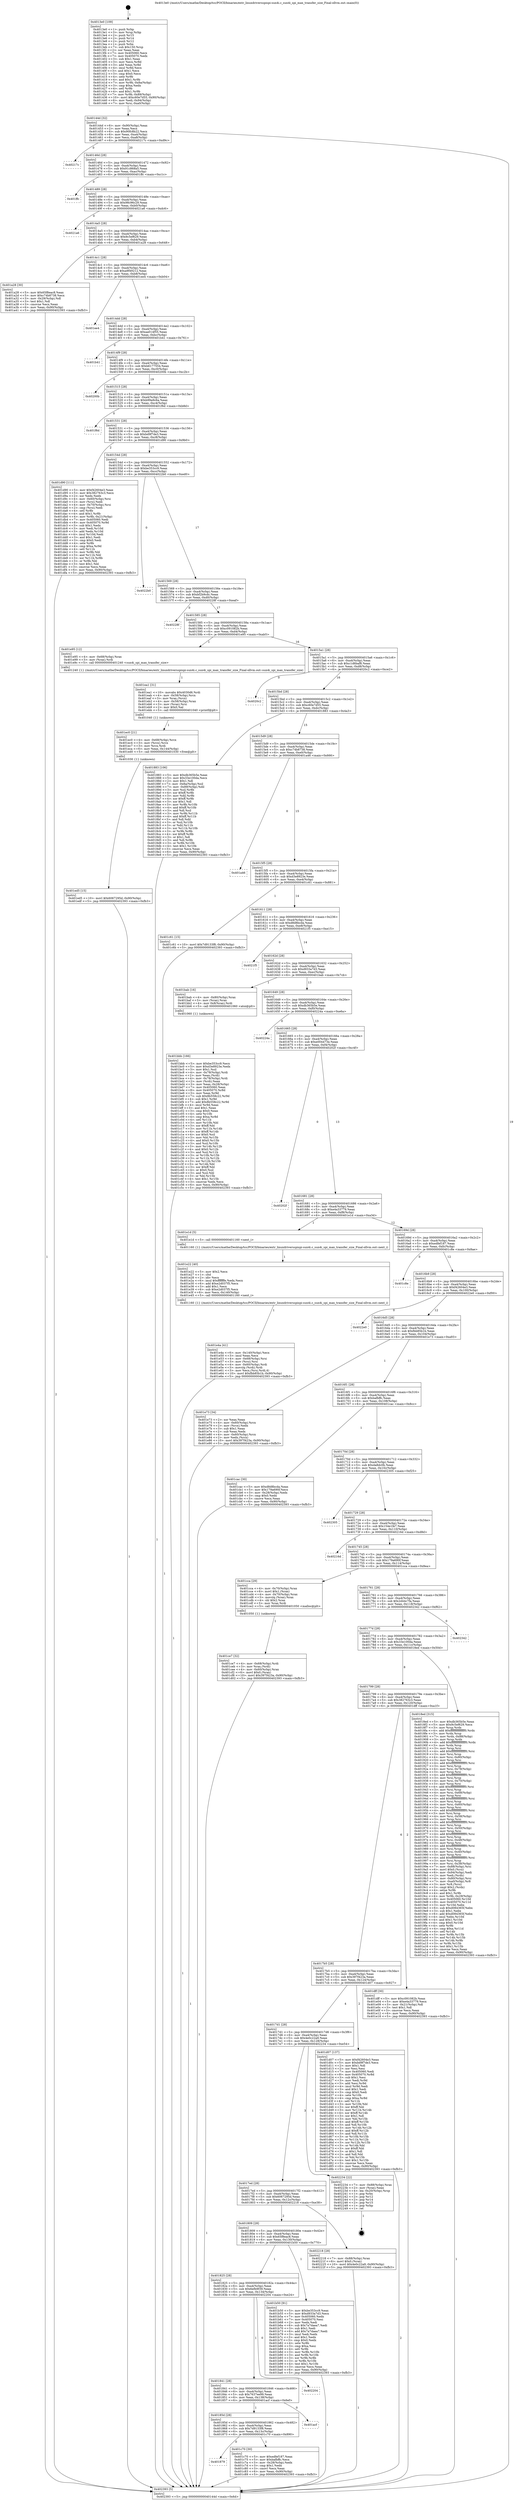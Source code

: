digraph "0x4013e0" {
  label = "0x4013e0 (/mnt/c/Users/mathe/Desktop/tcc/POCII/binaries/extr_linuxdriversspispi-sun4i.c_sun4i_spi_max_transfer_size_Final-ollvm.out::main(0))"
  labelloc = "t"
  node[shape=record]

  Entry [label="",width=0.3,height=0.3,shape=circle,fillcolor=black,style=filled]
  "0x40144d" [label="{
     0x40144d [32]\l
     | [instrs]\l
     &nbsp;&nbsp;0x40144d \<+6\>: mov -0x90(%rbp),%eax\l
     &nbsp;&nbsp;0x401453 \<+2\>: mov %eax,%ecx\l
     &nbsp;&nbsp;0x401455 \<+6\>: sub $0x90fc8b22,%ecx\l
     &nbsp;&nbsp;0x40145b \<+6\>: mov %eax,-0xa4(%rbp)\l
     &nbsp;&nbsp;0x401461 \<+6\>: mov %ecx,-0xa8(%rbp)\l
     &nbsp;&nbsp;0x401467 \<+6\>: je 000000000040217c \<main+0xd9c\>\l
  }"]
  "0x40217c" [label="{
     0x40217c\l
  }", style=dashed]
  "0x40146d" [label="{
     0x40146d [28]\l
     | [instrs]\l
     &nbsp;&nbsp;0x40146d \<+5\>: jmp 0000000000401472 \<main+0x92\>\l
     &nbsp;&nbsp;0x401472 \<+6\>: mov -0xa4(%rbp),%eax\l
     &nbsp;&nbsp;0x401478 \<+5\>: sub $0x91c868a5,%eax\l
     &nbsp;&nbsp;0x40147d \<+6\>: mov %eax,-0xac(%rbp)\l
     &nbsp;&nbsp;0x401483 \<+6\>: je 0000000000401ffc \<main+0xc1c\>\l
  }"]
  Exit [label="",width=0.3,height=0.3,shape=circle,fillcolor=black,style=filled,peripheries=2]
  "0x401ffc" [label="{
     0x401ffc\l
  }", style=dashed]
  "0x401489" [label="{
     0x401489 [28]\l
     | [instrs]\l
     &nbsp;&nbsp;0x401489 \<+5\>: jmp 000000000040148e \<main+0xae\>\l
     &nbsp;&nbsp;0x40148e \<+6\>: mov -0xa4(%rbp),%eax\l
     &nbsp;&nbsp;0x401494 \<+5\>: sub $0x98c96c29,%eax\l
     &nbsp;&nbsp;0x401499 \<+6\>: mov %eax,-0xb0(%rbp)\l
     &nbsp;&nbsp;0x40149f \<+6\>: je 00000000004021a6 \<main+0xdc6\>\l
  }"]
  "0x401ed5" [label="{
     0x401ed5 [15]\l
     | [instrs]\l
     &nbsp;&nbsp;0x401ed5 \<+10\>: movl $0x6067295d,-0x90(%rbp)\l
     &nbsp;&nbsp;0x401edf \<+5\>: jmp 0000000000402393 \<main+0xfb3\>\l
  }"]
  "0x4021a6" [label="{
     0x4021a6\l
  }", style=dashed]
  "0x4014a5" [label="{
     0x4014a5 [28]\l
     | [instrs]\l
     &nbsp;&nbsp;0x4014a5 \<+5\>: jmp 00000000004014aa \<main+0xca\>\l
     &nbsp;&nbsp;0x4014aa \<+6\>: mov -0xa4(%rbp),%eax\l
     &nbsp;&nbsp;0x4014b0 \<+5\>: sub $0x9c5ef629,%eax\l
     &nbsp;&nbsp;0x4014b5 \<+6\>: mov %eax,-0xb4(%rbp)\l
     &nbsp;&nbsp;0x4014bb \<+6\>: je 0000000000401a28 \<main+0x648\>\l
  }"]
  "0x401ec0" [label="{
     0x401ec0 [21]\l
     | [instrs]\l
     &nbsp;&nbsp;0x401ec0 \<+4\>: mov -0x68(%rbp),%rcx\l
     &nbsp;&nbsp;0x401ec4 \<+3\>: mov (%rcx),%rcx\l
     &nbsp;&nbsp;0x401ec7 \<+3\>: mov %rcx,%rdi\l
     &nbsp;&nbsp;0x401eca \<+6\>: mov %eax,-0x144(%rbp)\l
     &nbsp;&nbsp;0x401ed0 \<+5\>: call 0000000000401030 \<free@plt\>\l
     | [calls]\l
     &nbsp;&nbsp;0x401030 \{1\} (unknown)\l
  }"]
  "0x401a28" [label="{
     0x401a28 [30]\l
     | [instrs]\l
     &nbsp;&nbsp;0x401a28 \<+5\>: mov $0x65f8eac8,%eax\l
     &nbsp;&nbsp;0x401a2d \<+5\>: mov $0xc74b8738,%ecx\l
     &nbsp;&nbsp;0x401a32 \<+3\>: mov -0x29(%rbp),%dl\l
     &nbsp;&nbsp;0x401a35 \<+3\>: test $0x1,%dl\l
     &nbsp;&nbsp;0x401a38 \<+3\>: cmovne %ecx,%eax\l
     &nbsp;&nbsp;0x401a3b \<+6\>: mov %eax,-0x90(%rbp)\l
     &nbsp;&nbsp;0x401a41 \<+5\>: jmp 0000000000402393 \<main+0xfb3\>\l
  }"]
  "0x4014c1" [label="{
     0x4014c1 [28]\l
     | [instrs]\l
     &nbsp;&nbsp;0x4014c1 \<+5\>: jmp 00000000004014c6 \<main+0xe6\>\l
     &nbsp;&nbsp;0x4014c6 \<+6\>: mov -0xa4(%rbp),%eax\l
     &nbsp;&nbsp;0x4014cc \<+5\>: sub $0xa9f49212,%eax\l
     &nbsp;&nbsp;0x4014d1 \<+6\>: mov %eax,-0xb8(%rbp)\l
     &nbsp;&nbsp;0x4014d7 \<+6\>: je 0000000000401ee4 \<main+0xb04\>\l
  }"]
  "0x401ea1" [label="{
     0x401ea1 [31]\l
     | [instrs]\l
     &nbsp;&nbsp;0x401ea1 \<+10\>: movabs $0x4030d6,%rdi\l
     &nbsp;&nbsp;0x401eab \<+4\>: mov -0x58(%rbp),%rcx\l
     &nbsp;&nbsp;0x401eaf \<+3\>: mov %rax,(%rcx)\l
     &nbsp;&nbsp;0x401eb2 \<+4\>: mov -0x58(%rbp),%rax\l
     &nbsp;&nbsp;0x401eb6 \<+3\>: mov (%rax),%rsi\l
     &nbsp;&nbsp;0x401eb9 \<+2\>: mov $0x0,%al\l
     &nbsp;&nbsp;0x401ebb \<+5\>: call 0000000000401040 \<printf@plt\>\l
     | [calls]\l
     &nbsp;&nbsp;0x401040 \{1\} (unknown)\l
  }"]
  "0x401ee4" [label="{
     0x401ee4\l
  }", style=dashed]
  "0x4014dd" [label="{
     0x4014dd [28]\l
     | [instrs]\l
     &nbsp;&nbsp;0x4014dd \<+5\>: jmp 00000000004014e2 \<main+0x102\>\l
     &nbsp;&nbsp;0x4014e2 \<+6\>: mov -0xa4(%rbp),%eax\l
     &nbsp;&nbsp;0x4014e8 \<+5\>: sub $0xaa014f55,%eax\l
     &nbsp;&nbsp;0x4014ed \<+6\>: mov %eax,-0xbc(%rbp)\l
     &nbsp;&nbsp;0x4014f3 \<+6\>: je 0000000000401b41 \<main+0x761\>\l
  }"]
  "0x401e4a" [label="{
     0x401e4a [41]\l
     | [instrs]\l
     &nbsp;&nbsp;0x401e4a \<+6\>: mov -0x140(%rbp),%ecx\l
     &nbsp;&nbsp;0x401e50 \<+3\>: imul %eax,%ecx\l
     &nbsp;&nbsp;0x401e53 \<+4\>: mov -0x68(%rbp),%rsi\l
     &nbsp;&nbsp;0x401e57 \<+3\>: mov (%rsi),%rsi\l
     &nbsp;&nbsp;0x401e5a \<+4\>: mov -0x60(%rbp),%rdi\l
     &nbsp;&nbsp;0x401e5e \<+3\>: movslq (%rdi),%rdi\l
     &nbsp;&nbsp;0x401e61 \<+3\>: mov %ecx,(%rsi,%rdi,4)\l
     &nbsp;&nbsp;0x401e64 \<+10\>: movl $0xfbb85b1b,-0x90(%rbp)\l
     &nbsp;&nbsp;0x401e6e \<+5\>: jmp 0000000000402393 \<main+0xfb3\>\l
  }"]
  "0x401b41" [label="{
     0x401b41\l
  }", style=dashed]
  "0x4014f9" [label="{
     0x4014f9 [28]\l
     | [instrs]\l
     &nbsp;&nbsp;0x4014f9 \<+5\>: jmp 00000000004014fe \<main+0x11e\>\l
     &nbsp;&nbsp;0x4014fe \<+6\>: mov -0xa4(%rbp),%eax\l
     &nbsp;&nbsp;0x401504 \<+5\>: sub $0xb6177554,%eax\l
     &nbsp;&nbsp;0x401509 \<+6\>: mov %eax,-0xc0(%rbp)\l
     &nbsp;&nbsp;0x40150f \<+6\>: je 000000000040200b \<main+0xc2b\>\l
  }"]
  "0x401e22" [label="{
     0x401e22 [40]\l
     | [instrs]\l
     &nbsp;&nbsp;0x401e22 \<+5\>: mov $0x2,%ecx\l
     &nbsp;&nbsp;0x401e27 \<+1\>: cltd\l
     &nbsp;&nbsp;0x401e28 \<+2\>: idiv %ecx\l
     &nbsp;&nbsp;0x401e2a \<+6\>: imul $0xfffffffe,%edx,%ecx\l
     &nbsp;&nbsp;0x401e30 \<+6\>: add $0xe2d037f5,%ecx\l
     &nbsp;&nbsp;0x401e36 \<+3\>: add $0x1,%ecx\l
     &nbsp;&nbsp;0x401e39 \<+6\>: sub $0xe2d037f5,%ecx\l
     &nbsp;&nbsp;0x401e3f \<+6\>: mov %ecx,-0x140(%rbp)\l
     &nbsp;&nbsp;0x401e45 \<+5\>: call 0000000000401160 \<next_i\>\l
     | [calls]\l
     &nbsp;&nbsp;0x401160 \{1\} (/mnt/c/Users/mathe/Desktop/tcc/POCII/binaries/extr_linuxdriversspispi-sun4i.c_sun4i_spi_max_transfer_size_Final-ollvm.out::next_i)\l
  }"]
  "0x40200b" [label="{
     0x40200b\l
  }", style=dashed]
  "0x401515" [label="{
     0x401515 [28]\l
     | [instrs]\l
     &nbsp;&nbsp;0x401515 \<+5\>: jmp 000000000040151a \<main+0x13a\>\l
     &nbsp;&nbsp;0x40151a \<+6\>: mov -0xa4(%rbp),%eax\l
     &nbsp;&nbsp;0x401520 \<+5\>: sub $0xb99a9c6a,%eax\l
     &nbsp;&nbsp;0x401525 \<+6\>: mov %eax,-0xc4(%rbp)\l
     &nbsp;&nbsp;0x40152b \<+6\>: je 0000000000401f6d \<main+0xb8d\>\l
  }"]
  "0x401ce7" [label="{
     0x401ce7 [32]\l
     | [instrs]\l
     &nbsp;&nbsp;0x401ce7 \<+4\>: mov -0x68(%rbp),%rdi\l
     &nbsp;&nbsp;0x401ceb \<+3\>: mov %rax,(%rdi)\l
     &nbsp;&nbsp;0x401cee \<+4\>: mov -0x60(%rbp),%rax\l
     &nbsp;&nbsp;0x401cf2 \<+6\>: movl $0x0,(%rax)\l
     &nbsp;&nbsp;0x401cf8 \<+10\>: movl $0x397f423a,-0x90(%rbp)\l
     &nbsp;&nbsp;0x401d02 \<+5\>: jmp 0000000000402393 \<main+0xfb3\>\l
  }"]
  "0x401f6d" [label="{
     0x401f6d\l
  }", style=dashed]
  "0x401531" [label="{
     0x401531 [28]\l
     | [instrs]\l
     &nbsp;&nbsp;0x401531 \<+5\>: jmp 0000000000401536 \<main+0x156\>\l
     &nbsp;&nbsp;0x401536 \<+6\>: mov -0xa4(%rbp),%eax\l
     &nbsp;&nbsp;0x40153c \<+5\>: sub $0xbd9f7de3,%eax\l
     &nbsp;&nbsp;0x401541 \<+6\>: mov %eax,-0xc8(%rbp)\l
     &nbsp;&nbsp;0x401547 \<+6\>: je 0000000000401d90 \<main+0x9b0\>\l
  }"]
  "0x401879" [label="{
     0x401879\l
  }", style=dashed]
  "0x401d90" [label="{
     0x401d90 [111]\l
     | [instrs]\l
     &nbsp;&nbsp;0x401d90 \<+5\>: mov $0xf42604e3,%eax\l
     &nbsp;&nbsp;0x401d95 \<+5\>: mov $0x382763c3,%ecx\l
     &nbsp;&nbsp;0x401d9a \<+2\>: xor %edx,%edx\l
     &nbsp;&nbsp;0x401d9c \<+4\>: mov -0x60(%rbp),%rsi\l
     &nbsp;&nbsp;0x401da0 \<+2\>: mov (%rsi),%edi\l
     &nbsp;&nbsp;0x401da2 \<+4\>: mov -0x70(%rbp),%rsi\l
     &nbsp;&nbsp;0x401da6 \<+2\>: cmp (%rsi),%edi\l
     &nbsp;&nbsp;0x401da8 \<+4\>: setl %r8b\l
     &nbsp;&nbsp;0x401dac \<+4\>: and $0x1,%r8b\l
     &nbsp;&nbsp;0x401db0 \<+4\>: mov %r8b,-0x21(%rbp)\l
     &nbsp;&nbsp;0x401db4 \<+7\>: mov 0x405060,%edi\l
     &nbsp;&nbsp;0x401dbb \<+8\>: mov 0x405070,%r9d\l
     &nbsp;&nbsp;0x401dc3 \<+3\>: sub $0x1,%edx\l
     &nbsp;&nbsp;0x401dc6 \<+3\>: mov %edi,%r10d\l
     &nbsp;&nbsp;0x401dc9 \<+3\>: add %edx,%r10d\l
     &nbsp;&nbsp;0x401dcc \<+4\>: imul %r10d,%edi\l
     &nbsp;&nbsp;0x401dd0 \<+3\>: and $0x1,%edi\l
     &nbsp;&nbsp;0x401dd3 \<+3\>: cmp $0x0,%edi\l
     &nbsp;&nbsp;0x401dd6 \<+4\>: sete %r8b\l
     &nbsp;&nbsp;0x401dda \<+4\>: cmp $0xa,%r9d\l
     &nbsp;&nbsp;0x401dde \<+4\>: setl %r11b\l
     &nbsp;&nbsp;0x401de2 \<+3\>: mov %r8b,%bl\l
     &nbsp;&nbsp;0x401de5 \<+3\>: and %r11b,%bl\l
     &nbsp;&nbsp;0x401de8 \<+3\>: xor %r11b,%r8b\l
     &nbsp;&nbsp;0x401deb \<+3\>: or %r8b,%bl\l
     &nbsp;&nbsp;0x401dee \<+3\>: test $0x1,%bl\l
     &nbsp;&nbsp;0x401df1 \<+3\>: cmovne %ecx,%eax\l
     &nbsp;&nbsp;0x401df4 \<+6\>: mov %eax,-0x90(%rbp)\l
     &nbsp;&nbsp;0x401dfa \<+5\>: jmp 0000000000402393 \<main+0xfb3\>\l
  }"]
  "0x40154d" [label="{
     0x40154d [28]\l
     | [instrs]\l
     &nbsp;&nbsp;0x40154d \<+5\>: jmp 0000000000401552 \<main+0x172\>\l
     &nbsp;&nbsp;0x401552 \<+6\>: mov -0xa4(%rbp),%eax\l
     &nbsp;&nbsp;0x401558 \<+5\>: sub $0xbe353cc9,%eax\l
     &nbsp;&nbsp;0x40155d \<+6\>: mov %eax,-0xcc(%rbp)\l
     &nbsp;&nbsp;0x401563 \<+6\>: je 00000000004022b0 \<main+0xed0\>\l
  }"]
  "0x401c70" [label="{
     0x401c70 [30]\l
     | [instrs]\l
     &nbsp;&nbsp;0x401c70 \<+5\>: mov $0xedfef187,%eax\l
     &nbsp;&nbsp;0x401c75 \<+5\>: mov $0xbafbffc,%ecx\l
     &nbsp;&nbsp;0x401c7a \<+3\>: mov -0x28(%rbp),%edx\l
     &nbsp;&nbsp;0x401c7d \<+3\>: cmp $0x1,%edx\l
     &nbsp;&nbsp;0x401c80 \<+3\>: cmovl %ecx,%eax\l
     &nbsp;&nbsp;0x401c83 \<+6\>: mov %eax,-0x90(%rbp)\l
     &nbsp;&nbsp;0x401c89 \<+5\>: jmp 0000000000402393 \<main+0xfb3\>\l
  }"]
  "0x4022b0" [label="{
     0x4022b0\l
  }", style=dashed]
  "0x401569" [label="{
     0x401569 [28]\l
     | [instrs]\l
     &nbsp;&nbsp;0x401569 \<+5\>: jmp 000000000040156e \<main+0x18e\>\l
     &nbsp;&nbsp;0x40156e \<+6\>: mov -0xa4(%rbp),%eax\l
     &nbsp;&nbsp;0x401574 \<+5\>: sub $0xbf2b9cdc,%eax\l
     &nbsp;&nbsp;0x401579 \<+6\>: mov %eax,-0xd0(%rbp)\l
     &nbsp;&nbsp;0x40157f \<+6\>: je 000000000040228f \<main+0xeaf\>\l
  }"]
  "0x40185d" [label="{
     0x40185d [28]\l
     | [instrs]\l
     &nbsp;&nbsp;0x40185d \<+5\>: jmp 0000000000401862 \<main+0x482\>\l
     &nbsp;&nbsp;0x401862 \<+6\>: mov -0xa4(%rbp),%eax\l
     &nbsp;&nbsp;0x401868 \<+5\>: sub $0x7d9133f8,%eax\l
     &nbsp;&nbsp;0x40186d \<+6\>: mov %eax,-0x13c(%rbp)\l
     &nbsp;&nbsp;0x401873 \<+6\>: je 0000000000401c70 \<main+0x890\>\l
  }"]
  "0x40228f" [label="{
     0x40228f\l
  }", style=dashed]
  "0x401585" [label="{
     0x401585 [28]\l
     | [instrs]\l
     &nbsp;&nbsp;0x401585 \<+5\>: jmp 000000000040158a \<main+0x1aa\>\l
     &nbsp;&nbsp;0x40158a \<+6\>: mov -0xa4(%rbp),%eax\l
     &nbsp;&nbsp;0x401590 \<+5\>: sub $0xc091082b,%eax\l
     &nbsp;&nbsp;0x401595 \<+6\>: mov %eax,-0xd4(%rbp)\l
     &nbsp;&nbsp;0x40159b \<+6\>: je 0000000000401e95 \<main+0xab5\>\l
  }"]
  "0x401acf" [label="{
     0x401acf\l
  }", style=dashed]
  "0x401e95" [label="{
     0x401e95 [12]\l
     | [instrs]\l
     &nbsp;&nbsp;0x401e95 \<+4\>: mov -0x68(%rbp),%rax\l
     &nbsp;&nbsp;0x401e99 \<+3\>: mov (%rax),%rdi\l
     &nbsp;&nbsp;0x401e9c \<+5\>: call 0000000000401240 \<sun4i_spi_max_transfer_size\>\l
     | [calls]\l
     &nbsp;&nbsp;0x401240 \{1\} (/mnt/c/Users/mathe/Desktop/tcc/POCII/binaries/extr_linuxdriversspispi-sun4i.c_sun4i_spi_max_transfer_size_Final-ollvm.out::sun4i_spi_max_transfer_size)\l
  }"]
  "0x4015a1" [label="{
     0x4015a1 [28]\l
     | [instrs]\l
     &nbsp;&nbsp;0x4015a1 \<+5\>: jmp 00000000004015a6 \<main+0x1c6\>\l
     &nbsp;&nbsp;0x4015a6 \<+6\>: mov -0xa4(%rbp),%eax\l
     &nbsp;&nbsp;0x4015ac \<+5\>: sub $0xc1d6baf8,%eax\l
     &nbsp;&nbsp;0x4015b1 \<+6\>: mov %eax,-0xd8(%rbp)\l
     &nbsp;&nbsp;0x4015b7 \<+6\>: je 00000000004020c2 \<main+0xce2\>\l
  }"]
  "0x401841" [label="{
     0x401841 [28]\l
     | [instrs]\l
     &nbsp;&nbsp;0x401841 \<+5\>: jmp 0000000000401846 \<main+0x466\>\l
     &nbsp;&nbsp;0x401846 \<+6\>: mov -0xa4(%rbp),%eax\l
     &nbsp;&nbsp;0x40184c \<+5\>: sub $0x7637ee99,%eax\l
     &nbsp;&nbsp;0x401851 \<+6\>: mov %eax,-0x138(%rbp)\l
     &nbsp;&nbsp;0x401857 \<+6\>: je 0000000000401acf \<main+0x6ef\>\l
  }"]
  "0x4020c2" [label="{
     0x4020c2\l
  }", style=dashed]
  "0x4015bd" [label="{
     0x4015bd [28]\l
     | [instrs]\l
     &nbsp;&nbsp;0x4015bd \<+5\>: jmp 00000000004015c2 \<main+0x1e2\>\l
     &nbsp;&nbsp;0x4015c2 \<+6\>: mov -0xa4(%rbp),%eax\l
     &nbsp;&nbsp;0x4015c8 \<+5\>: sub $0xc60e7d55,%eax\l
     &nbsp;&nbsp;0x4015cd \<+6\>: mov %eax,-0xdc(%rbp)\l
     &nbsp;&nbsp;0x4015d3 \<+6\>: je 0000000000401883 \<main+0x4a3\>\l
  }"]
  "0x402204" [label="{
     0x402204\l
  }", style=dashed]
  "0x401883" [label="{
     0x401883 [106]\l
     | [instrs]\l
     &nbsp;&nbsp;0x401883 \<+5\>: mov $0xdb365b5e,%eax\l
     &nbsp;&nbsp;0x401888 \<+5\>: mov $0x33e100da,%ecx\l
     &nbsp;&nbsp;0x40188d \<+2\>: mov $0x1,%dl\l
     &nbsp;&nbsp;0x40188f \<+7\>: mov -0x8a(%rbp),%sil\l
     &nbsp;&nbsp;0x401896 \<+7\>: mov -0x89(%rbp),%dil\l
     &nbsp;&nbsp;0x40189d \<+3\>: mov %sil,%r8b\l
     &nbsp;&nbsp;0x4018a0 \<+4\>: xor $0xff,%r8b\l
     &nbsp;&nbsp;0x4018a4 \<+3\>: mov %dil,%r9b\l
     &nbsp;&nbsp;0x4018a7 \<+4\>: xor $0xff,%r9b\l
     &nbsp;&nbsp;0x4018ab \<+3\>: xor $0x1,%dl\l
     &nbsp;&nbsp;0x4018ae \<+3\>: mov %r8b,%r10b\l
     &nbsp;&nbsp;0x4018b1 \<+4\>: and $0xff,%r10b\l
     &nbsp;&nbsp;0x4018b5 \<+3\>: and %dl,%sil\l
     &nbsp;&nbsp;0x4018b8 \<+3\>: mov %r9b,%r11b\l
     &nbsp;&nbsp;0x4018bb \<+4\>: and $0xff,%r11b\l
     &nbsp;&nbsp;0x4018bf \<+3\>: and %dl,%dil\l
     &nbsp;&nbsp;0x4018c2 \<+3\>: or %sil,%r10b\l
     &nbsp;&nbsp;0x4018c5 \<+3\>: or %dil,%r11b\l
     &nbsp;&nbsp;0x4018c8 \<+3\>: xor %r11b,%r10b\l
     &nbsp;&nbsp;0x4018cb \<+3\>: or %r9b,%r8b\l
     &nbsp;&nbsp;0x4018ce \<+4\>: xor $0xff,%r8b\l
     &nbsp;&nbsp;0x4018d2 \<+3\>: or $0x1,%dl\l
     &nbsp;&nbsp;0x4018d5 \<+3\>: and %dl,%r8b\l
     &nbsp;&nbsp;0x4018d8 \<+3\>: or %r8b,%r10b\l
     &nbsp;&nbsp;0x4018db \<+4\>: test $0x1,%r10b\l
     &nbsp;&nbsp;0x4018df \<+3\>: cmovne %ecx,%eax\l
     &nbsp;&nbsp;0x4018e2 \<+6\>: mov %eax,-0x90(%rbp)\l
     &nbsp;&nbsp;0x4018e8 \<+5\>: jmp 0000000000402393 \<main+0xfb3\>\l
  }"]
  "0x4015d9" [label="{
     0x4015d9 [28]\l
     | [instrs]\l
     &nbsp;&nbsp;0x4015d9 \<+5\>: jmp 00000000004015de \<main+0x1fe\>\l
     &nbsp;&nbsp;0x4015de \<+6\>: mov -0xa4(%rbp),%eax\l
     &nbsp;&nbsp;0x4015e4 \<+5\>: sub $0xc74b8738,%eax\l
     &nbsp;&nbsp;0x4015e9 \<+6\>: mov %eax,-0xe0(%rbp)\l
     &nbsp;&nbsp;0x4015ef \<+6\>: je 0000000000401a46 \<main+0x666\>\l
  }"]
  "0x402393" [label="{
     0x402393 [5]\l
     | [instrs]\l
     &nbsp;&nbsp;0x402393 \<+5\>: jmp 000000000040144d \<main+0x6d\>\l
  }"]
  "0x4013e0" [label="{
     0x4013e0 [109]\l
     | [instrs]\l
     &nbsp;&nbsp;0x4013e0 \<+1\>: push %rbp\l
     &nbsp;&nbsp;0x4013e1 \<+3\>: mov %rsp,%rbp\l
     &nbsp;&nbsp;0x4013e4 \<+2\>: push %r15\l
     &nbsp;&nbsp;0x4013e6 \<+2\>: push %r14\l
     &nbsp;&nbsp;0x4013e8 \<+2\>: push %r12\l
     &nbsp;&nbsp;0x4013ea \<+1\>: push %rbx\l
     &nbsp;&nbsp;0x4013eb \<+7\>: sub $0x150,%rsp\l
     &nbsp;&nbsp;0x4013f2 \<+2\>: xor %eax,%eax\l
     &nbsp;&nbsp;0x4013f4 \<+7\>: mov 0x405060,%ecx\l
     &nbsp;&nbsp;0x4013fb \<+7\>: mov 0x405070,%edx\l
     &nbsp;&nbsp;0x401402 \<+3\>: sub $0x1,%eax\l
     &nbsp;&nbsp;0x401405 \<+3\>: mov %ecx,%r8d\l
     &nbsp;&nbsp;0x401408 \<+3\>: add %eax,%r8d\l
     &nbsp;&nbsp;0x40140b \<+4\>: imul %r8d,%ecx\l
     &nbsp;&nbsp;0x40140f \<+3\>: and $0x1,%ecx\l
     &nbsp;&nbsp;0x401412 \<+3\>: cmp $0x0,%ecx\l
     &nbsp;&nbsp;0x401415 \<+4\>: sete %r9b\l
     &nbsp;&nbsp;0x401419 \<+4\>: and $0x1,%r9b\l
     &nbsp;&nbsp;0x40141d \<+7\>: mov %r9b,-0x8a(%rbp)\l
     &nbsp;&nbsp;0x401424 \<+3\>: cmp $0xa,%edx\l
     &nbsp;&nbsp;0x401427 \<+4\>: setl %r9b\l
     &nbsp;&nbsp;0x40142b \<+4\>: and $0x1,%r9b\l
     &nbsp;&nbsp;0x40142f \<+7\>: mov %r9b,-0x89(%rbp)\l
     &nbsp;&nbsp;0x401436 \<+10\>: movl $0xc60e7d55,-0x90(%rbp)\l
     &nbsp;&nbsp;0x401440 \<+6\>: mov %edi,-0x94(%rbp)\l
     &nbsp;&nbsp;0x401446 \<+7\>: mov %rsi,-0xa0(%rbp)\l
  }"]
  "0x401bbb" [label="{
     0x401bbb [166]\l
     | [instrs]\l
     &nbsp;&nbsp;0x401bbb \<+5\>: mov $0xbe353cc9,%ecx\l
     &nbsp;&nbsp;0x401bc0 \<+5\>: mov $0xd3e8923e,%edx\l
     &nbsp;&nbsp;0x401bc5 \<+3\>: mov $0x1,%sil\l
     &nbsp;&nbsp;0x401bc8 \<+4\>: mov -0x78(%rbp),%rdi\l
     &nbsp;&nbsp;0x401bcc \<+2\>: mov %eax,(%rdi)\l
     &nbsp;&nbsp;0x401bce \<+4\>: mov -0x78(%rbp),%rdi\l
     &nbsp;&nbsp;0x401bd2 \<+2\>: mov (%rdi),%eax\l
     &nbsp;&nbsp;0x401bd4 \<+3\>: mov %eax,-0x28(%rbp)\l
     &nbsp;&nbsp;0x401bd7 \<+7\>: mov 0x405060,%eax\l
     &nbsp;&nbsp;0x401bde \<+8\>: mov 0x405070,%r8d\l
     &nbsp;&nbsp;0x401be6 \<+3\>: mov %eax,%r9d\l
     &nbsp;&nbsp;0x401be9 \<+7\>: sub $0x8b558c22,%r9d\l
     &nbsp;&nbsp;0x401bf0 \<+4\>: sub $0x1,%r9d\l
     &nbsp;&nbsp;0x401bf4 \<+7\>: add $0x8b558c22,%r9d\l
     &nbsp;&nbsp;0x401bfb \<+4\>: imul %r9d,%eax\l
     &nbsp;&nbsp;0x401bff \<+3\>: and $0x1,%eax\l
     &nbsp;&nbsp;0x401c02 \<+3\>: cmp $0x0,%eax\l
     &nbsp;&nbsp;0x401c05 \<+4\>: sete %r10b\l
     &nbsp;&nbsp;0x401c09 \<+4\>: cmp $0xa,%r8d\l
     &nbsp;&nbsp;0x401c0d \<+4\>: setl %r11b\l
     &nbsp;&nbsp;0x401c11 \<+3\>: mov %r10b,%bl\l
     &nbsp;&nbsp;0x401c14 \<+3\>: xor $0xff,%bl\l
     &nbsp;&nbsp;0x401c17 \<+3\>: mov %r11b,%r14b\l
     &nbsp;&nbsp;0x401c1a \<+4\>: xor $0xff,%r14b\l
     &nbsp;&nbsp;0x401c1e \<+4\>: xor $0x0,%sil\l
     &nbsp;&nbsp;0x401c22 \<+3\>: mov %bl,%r15b\l
     &nbsp;&nbsp;0x401c25 \<+4\>: and $0x0,%r15b\l
     &nbsp;&nbsp;0x401c29 \<+3\>: and %sil,%r10b\l
     &nbsp;&nbsp;0x401c2c \<+3\>: mov %r14b,%r12b\l
     &nbsp;&nbsp;0x401c2f \<+4\>: and $0x0,%r12b\l
     &nbsp;&nbsp;0x401c33 \<+3\>: and %sil,%r11b\l
     &nbsp;&nbsp;0x401c36 \<+3\>: or %r10b,%r15b\l
     &nbsp;&nbsp;0x401c39 \<+3\>: or %r11b,%r12b\l
     &nbsp;&nbsp;0x401c3c \<+3\>: xor %r12b,%r15b\l
     &nbsp;&nbsp;0x401c3f \<+3\>: or %r14b,%bl\l
     &nbsp;&nbsp;0x401c42 \<+3\>: xor $0xff,%bl\l
     &nbsp;&nbsp;0x401c45 \<+4\>: or $0x0,%sil\l
     &nbsp;&nbsp;0x401c49 \<+3\>: and %sil,%bl\l
     &nbsp;&nbsp;0x401c4c \<+3\>: or %bl,%r15b\l
     &nbsp;&nbsp;0x401c4f \<+4\>: test $0x1,%r15b\l
     &nbsp;&nbsp;0x401c53 \<+3\>: cmovne %edx,%ecx\l
     &nbsp;&nbsp;0x401c56 \<+6\>: mov %ecx,-0x90(%rbp)\l
     &nbsp;&nbsp;0x401c5c \<+5\>: jmp 0000000000402393 \<main+0xfb3\>\l
  }"]
  "0x401a46" [label="{
     0x401a46\l
  }", style=dashed]
  "0x4015f5" [label="{
     0x4015f5 [28]\l
     | [instrs]\l
     &nbsp;&nbsp;0x4015f5 \<+5\>: jmp 00000000004015fa \<main+0x21a\>\l
     &nbsp;&nbsp;0x4015fa \<+6\>: mov -0xa4(%rbp),%eax\l
     &nbsp;&nbsp;0x401600 \<+5\>: sub $0xd3e8923e,%eax\l
     &nbsp;&nbsp;0x401605 \<+6\>: mov %eax,-0xe4(%rbp)\l
     &nbsp;&nbsp;0x40160b \<+6\>: je 0000000000401c61 \<main+0x881\>\l
  }"]
  "0x401825" [label="{
     0x401825 [28]\l
     | [instrs]\l
     &nbsp;&nbsp;0x401825 \<+5\>: jmp 000000000040182a \<main+0x44a\>\l
     &nbsp;&nbsp;0x40182a \<+6\>: mov -0xa4(%rbp),%eax\l
     &nbsp;&nbsp;0x401830 \<+5\>: sub $0x6efb9f39,%eax\l
     &nbsp;&nbsp;0x401835 \<+6\>: mov %eax,-0x134(%rbp)\l
     &nbsp;&nbsp;0x40183b \<+6\>: je 0000000000402204 \<main+0xe24\>\l
  }"]
  "0x401c61" [label="{
     0x401c61 [15]\l
     | [instrs]\l
     &nbsp;&nbsp;0x401c61 \<+10\>: movl $0x7d9133f8,-0x90(%rbp)\l
     &nbsp;&nbsp;0x401c6b \<+5\>: jmp 0000000000402393 \<main+0xfb3\>\l
  }"]
  "0x401611" [label="{
     0x401611 [28]\l
     | [instrs]\l
     &nbsp;&nbsp;0x401611 \<+5\>: jmp 0000000000401616 \<main+0x236\>\l
     &nbsp;&nbsp;0x401616 \<+6\>: mov -0xa4(%rbp),%eax\l
     &nbsp;&nbsp;0x40161c \<+5\>: sub $0xd8d8bcda,%eax\l
     &nbsp;&nbsp;0x401621 \<+6\>: mov %eax,-0xe8(%rbp)\l
     &nbsp;&nbsp;0x401627 \<+6\>: je 00000000004021f5 \<main+0xe15\>\l
  }"]
  "0x401b50" [label="{
     0x401b50 [91]\l
     | [instrs]\l
     &nbsp;&nbsp;0x401b50 \<+5\>: mov $0xbe353cc9,%eax\l
     &nbsp;&nbsp;0x401b55 \<+5\>: mov $0xd933a7d3,%ecx\l
     &nbsp;&nbsp;0x401b5a \<+7\>: mov 0x405060,%edx\l
     &nbsp;&nbsp;0x401b61 \<+7\>: mov 0x405070,%esi\l
     &nbsp;&nbsp;0x401b68 \<+2\>: mov %edx,%edi\l
     &nbsp;&nbsp;0x401b6a \<+6\>: sub $0x7a7daea7,%edi\l
     &nbsp;&nbsp;0x401b70 \<+3\>: sub $0x1,%edi\l
     &nbsp;&nbsp;0x401b73 \<+6\>: add $0x7a7daea7,%edi\l
     &nbsp;&nbsp;0x401b79 \<+3\>: imul %edi,%edx\l
     &nbsp;&nbsp;0x401b7c \<+3\>: and $0x1,%edx\l
     &nbsp;&nbsp;0x401b7f \<+3\>: cmp $0x0,%edx\l
     &nbsp;&nbsp;0x401b82 \<+4\>: sete %r8b\l
     &nbsp;&nbsp;0x401b86 \<+3\>: cmp $0xa,%esi\l
     &nbsp;&nbsp;0x401b89 \<+4\>: setl %r9b\l
     &nbsp;&nbsp;0x401b8d \<+3\>: mov %r8b,%r10b\l
     &nbsp;&nbsp;0x401b90 \<+3\>: and %r9b,%r10b\l
     &nbsp;&nbsp;0x401b93 \<+3\>: xor %r9b,%r8b\l
     &nbsp;&nbsp;0x401b96 \<+3\>: or %r8b,%r10b\l
     &nbsp;&nbsp;0x401b99 \<+4\>: test $0x1,%r10b\l
     &nbsp;&nbsp;0x401b9d \<+3\>: cmovne %ecx,%eax\l
     &nbsp;&nbsp;0x401ba0 \<+6\>: mov %eax,-0x90(%rbp)\l
     &nbsp;&nbsp;0x401ba6 \<+5\>: jmp 0000000000402393 \<main+0xfb3\>\l
  }"]
  "0x4021f5" [label="{
     0x4021f5\l
  }", style=dashed]
  "0x40162d" [label="{
     0x40162d [28]\l
     | [instrs]\l
     &nbsp;&nbsp;0x40162d \<+5\>: jmp 0000000000401632 \<main+0x252\>\l
     &nbsp;&nbsp;0x401632 \<+6\>: mov -0xa4(%rbp),%eax\l
     &nbsp;&nbsp;0x401638 \<+5\>: sub $0xd933a7d3,%eax\l
     &nbsp;&nbsp;0x40163d \<+6\>: mov %eax,-0xec(%rbp)\l
     &nbsp;&nbsp;0x401643 \<+6\>: je 0000000000401bab \<main+0x7cb\>\l
  }"]
  "0x401809" [label="{
     0x401809 [28]\l
     | [instrs]\l
     &nbsp;&nbsp;0x401809 \<+5\>: jmp 000000000040180e \<main+0x42e\>\l
     &nbsp;&nbsp;0x40180e \<+6\>: mov -0xa4(%rbp),%eax\l
     &nbsp;&nbsp;0x401814 \<+5\>: sub $0x65f8eac8,%eax\l
     &nbsp;&nbsp;0x401819 \<+6\>: mov %eax,-0x130(%rbp)\l
     &nbsp;&nbsp;0x40181f \<+6\>: je 0000000000401b50 \<main+0x770\>\l
  }"]
  "0x401bab" [label="{
     0x401bab [16]\l
     | [instrs]\l
     &nbsp;&nbsp;0x401bab \<+4\>: mov -0x80(%rbp),%rax\l
     &nbsp;&nbsp;0x401baf \<+3\>: mov (%rax),%rax\l
     &nbsp;&nbsp;0x401bb2 \<+4\>: mov 0x8(%rax),%rdi\l
     &nbsp;&nbsp;0x401bb6 \<+5\>: call 0000000000401060 \<atoi@plt\>\l
     | [calls]\l
     &nbsp;&nbsp;0x401060 \{1\} (unknown)\l
  }"]
  "0x401649" [label="{
     0x401649 [28]\l
     | [instrs]\l
     &nbsp;&nbsp;0x401649 \<+5\>: jmp 000000000040164e \<main+0x26e\>\l
     &nbsp;&nbsp;0x40164e \<+6\>: mov -0xa4(%rbp),%eax\l
     &nbsp;&nbsp;0x401654 \<+5\>: sub $0xdb365b5e,%eax\l
     &nbsp;&nbsp;0x401659 \<+6\>: mov %eax,-0xf0(%rbp)\l
     &nbsp;&nbsp;0x40165f \<+6\>: je 000000000040224a \<main+0xe6a\>\l
  }"]
  "0x402218" [label="{
     0x402218 [28]\l
     | [instrs]\l
     &nbsp;&nbsp;0x402218 \<+7\>: mov -0x88(%rbp),%rax\l
     &nbsp;&nbsp;0x40221f \<+6\>: movl $0x0,(%rax)\l
     &nbsp;&nbsp;0x402225 \<+10\>: movl $0x4e0c22a9,-0x90(%rbp)\l
     &nbsp;&nbsp;0x40222f \<+5\>: jmp 0000000000402393 \<main+0xfb3\>\l
  }"]
  "0x40224a" [label="{
     0x40224a\l
  }", style=dashed]
  "0x401665" [label="{
     0x401665 [28]\l
     | [instrs]\l
     &nbsp;&nbsp;0x401665 \<+5\>: jmp 000000000040166a \<main+0x28a\>\l
     &nbsp;&nbsp;0x40166a \<+6\>: mov -0xa4(%rbp),%eax\l
     &nbsp;&nbsp;0x401670 \<+5\>: sub $0xe004473e,%eax\l
     &nbsp;&nbsp;0x401675 \<+6\>: mov %eax,-0xf4(%rbp)\l
     &nbsp;&nbsp;0x40167b \<+6\>: je 000000000040202f \<main+0xc4f\>\l
  }"]
  "0x4017ed" [label="{
     0x4017ed [28]\l
     | [instrs]\l
     &nbsp;&nbsp;0x4017ed \<+5\>: jmp 00000000004017f2 \<main+0x412\>\l
     &nbsp;&nbsp;0x4017f2 \<+6\>: mov -0xa4(%rbp),%eax\l
     &nbsp;&nbsp;0x4017f8 \<+5\>: sub $0x6067295d,%eax\l
     &nbsp;&nbsp;0x4017fd \<+6\>: mov %eax,-0x12c(%rbp)\l
     &nbsp;&nbsp;0x401803 \<+6\>: je 0000000000402218 \<main+0xe38\>\l
  }"]
  "0x40202f" [label="{
     0x40202f\l
  }", style=dashed]
  "0x401681" [label="{
     0x401681 [28]\l
     | [instrs]\l
     &nbsp;&nbsp;0x401681 \<+5\>: jmp 0000000000401686 \<main+0x2a6\>\l
     &nbsp;&nbsp;0x401686 \<+6\>: mov -0xa4(%rbp),%eax\l
     &nbsp;&nbsp;0x40168c \<+5\>: sub $0xe4a33779,%eax\l
     &nbsp;&nbsp;0x401691 \<+6\>: mov %eax,-0xf8(%rbp)\l
     &nbsp;&nbsp;0x401697 \<+6\>: je 0000000000401e1d \<main+0xa3d\>\l
  }"]
  "0x402234" [label="{
     0x402234 [22]\l
     | [instrs]\l
     &nbsp;&nbsp;0x402234 \<+7\>: mov -0x88(%rbp),%rax\l
     &nbsp;&nbsp;0x40223b \<+2\>: mov (%rax),%eax\l
     &nbsp;&nbsp;0x40223d \<+4\>: lea -0x20(%rbp),%rsp\l
     &nbsp;&nbsp;0x402241 \<+1\>: pop %rbx\l
     &nbsp;&nbsp;0x402242 \<+2\>: pop %r12\l
     &nbsp;&nbsp;0x402244 \<+2\>: pop %r14\l
     &nbsp;&nbsp;0x402246 \<+2\>: pop %r15\l
     &nbsp;&nbsp;0x402248 \<+1\>: pop %rbp\l
     &nbsp;&nbsp;0x402249 \<+1\>: ret\l
  }"]
  "0x401e1d" [label="{
     0x401e1d [5]\l
     | [instrs]\l
     &nbsp;&nbsp;0x401e1d \<+5\>: call 0000000000401160 \<next_i\>\l
     | [calls]\l
     &nbsp;&nbsp;0x401160 \{1\} (/mnt/c/Users/mathe/Desktop/tcc/POCII/binaries/extr_linuxdriversspispi-sun4i.c_sun4i_spi_max_transfer_size_Final-ollvm.out::next_i)\l
  }"]
  "0x40169d" [label="{
     0x40169d [28]\l
     | [instrs]\l
     &nbsp;&nbsp;0x40169d \<+5\>: jmp 00000000004016a2 \<main+0x2c2\>\l
     &nbsp;&nbsp;0x4016a2 \<+6\>: mov -0xa4(%rbp),%eax\l
     &nbsp;&nbsp;0x4016a8 \<+5\>: sub $0xedfef187,%eax\l
     &nbsp;&nbsp;0x4016ad \<+6\>: mov %eax,-0xfc(%rbp)\l
     &nbsp;&nbsp;0x4016b3 \<+6\>: je 0000000000401c8e \<main+0x8ae\>\l
  }"]
  "0x4017d1" [label="{
     0x4017d1 [28]\l
     | [instrs]\l
     &nbsp;&nbsp;0x4017d1 \<+5\>: jmp 00000000004017d6 \<main+0x3f6\>\l
     &nbsp;&nbsp;0x4017d6 \<+6\>: mov -0xa4(%rbp),%eax\l
     &nbsp;&nbsp;0x4017dc \<+5\>: sub $0x4e0c22a9,%eax\l
     &nbsp;&nbsp;0x4017e1 \<+6\>: mov %eax,-0x128(%rbp)\l
     &nbsp;&nbsp;0x4017e7 \<+6\>: je 0000000000402234 \<main+0xe54\>\l
  }"]
  "0x401c8e" [label="{
     0x401c8e\l
  }", style=dashed]
  "0x4016b9" [label="{
     0x4016b9 [28]\l
     | [instrs]\l
     &nbsp;&nbsp;0x4016b9 \<+5\>: jmp 00000000004016be \<main+0x2de\>\l
     &nbsp;&nbsp;0x4016be \<+6\>: mov -0xa4(%rbp),%eax\l
     &nbsp;&nbsp;0x4016c4 \<+5\>: sub $0xf42604e3,%eax\l
     &nbsp;&nbsp;0x4016c9 \<+6\>: mov %eax,-0x100(%rbp)\l
     &nbsp;&nbsp;0x4016cf \<+6\>: je 00000000004022e0 \<main+0xf00\>\l
  }"]
  "0x401d07" [label="{
     0x401d07 [137]\l
     | [instrs]\l
     &nbsp;&nbsp;0x401d07 \<+5\>: mov $0xf42604e3,%eax\l
     &nbsp;&nbsp;0x401d0c \<+5\>: mov $0xbd9f7de3,%ecx\l
     &nbsp;&nbsp;0x401d11 \<+2\>: mov $0x1,%dl\l
     &nbsp;&nbsp;0x401d13 \<+2\>: xor %esi,%esi\l
     &nbsp;&nbsp;0x401d15 \<+7\>: mov 0x405060,%edi\l
     &nbsp;&nbsp;0x401d1c \<+8\>: mov 0x405070,%r8d\l
     &nbsp;&nbsp;0x401d24 \<+3\>: sub $0x1,%esi\l
     &nbsp;&nbsp;0x401d27 \<+3\>: mov %edi,%r9d\l
     &nbsp;&nbsp;0x401d2a \<+3\>: add %esi,%r9d\l
     &nbsp;&nbsp;0x401d2d \<+4\>: imul %r9d,%edi\l
     &nbsp;&nbsp;0x401d31 \<+3\>: and $0x1,%edi\l
     &nbsp;&nbsp;0x401d34 \<+3\>: cmp $0x0,%edi\l
     &nbsp;&nbsp;0x401d37 \<+4\>: sete %r10b\l
     &nbsp;&nbsp;0x401d3b \<+4\>: cmp $0xa,%r8d\l
     &nbsp;&nbsp;0x401d3f \<+4\>: setl %r11b\l
     &nbsp;&nbsp;0x401d43 \<+3\>: mov %r10b,%bl\l
     &nbsp;&nbsp;0x401d46 \<+3\>: xor $0xff,%bl\l
     &nbsp;&nbsp;0x401d49 \<+3\>: mov %r11b,%r14b\l
     &nbsp;&nbsp;0x401d4c \<+4\>: xor $0xff,%r14b\l
     &nbsp;&nbsp;0x401d50 \<+3\>: xor $0x1,%dl\l
     &nbsp;&nbsp;0x401d53 \<+3\>: mov %bl,%r15b\l
     &nbsp;&nbsp;0x401d56 \<+4\>: and $0xff,%r15b\l
     &nbsp;&nbsp;0x401d5a \<+3\>: and %dl,%r10b\l
     &nbsp;&nbsp;0x401d5d \<+3\>: mov %r14b,%r12b\l
     &nbsp;&nbsp;0x401d60 \<+4\>: and $0xff,%r12b\l
     &nbsp;&nbsp;0x401d64 \<+3\>: and %dl,%r11b\l
     &nbsp;&nbsp;0x401d67 \<+3\>: or %r10b,%r15b\l
     &nbsp;&nbsp;0x401d6a \<+3\>: or %r11b,%r12b\l
     &nbsp;&nbsp;0x401d6d \<+3\>: xor %r12b,%r15b\l
     &nbsp;&nbsp;0x401d70 \<+3\>: or %r14b,%bl\l
     &nbsp;&nbsp;0x401d73 \<+3\>: xor $0xff,%bl\l
     &nbsp;&nbsp;0x401d76 \<+3\>: or $0x1,%dl\l
     &nbsp;&nbsp;0x401d79 \<+2\>: and %dl,%bl\l
     &nbsp;&nbsp;0x401d7b \<+3\>: or %bl,%r15b\l
     &nbsp;&nbsp;0x401d7e \<+4\>: test $0x1,%r15b\l
     &nbsp;&nbsp;0x401d82 \<+3\>: cmovne %ecx,%eax\l
     &nbsp;&nbsp;0x401d85 \<+6\>: mov %eax,-0x90(%rbp)\l
     &nbsp;&nbsp;0x401d8b \<+5\>: jmp 0000000000402393 \<main+0xfb3\>\l
  }"]
  "0x4022e0" [label="{
     0x4022e0\l
  }", style=dashed]
  "0x4016d5" [label="{
     0x4016d5 [28]\l
     | [instrs]\l
     &nbsp;&nbsp;0x4016d5 \<+5\>: jmp 00000000004016da \<main+0x2fa\>\l
     &nbsp;&nbsp;0x4016da \<+6\>: mov -0xa4(%rbp),%eax\l
     &nbsp;&nbsp;0x4016e0 \<+5\>: sub $0xfbb85b1b,%eax\l
     &nbsp;&nbsp;0x4016e5 \<+6\>: mov %eax,-0x104(%rbp)\l
     &nbsp;&nbsp;0x4016eb \<+6\>: je 0000000000401e73 \<main+0xa93\>\l
  }"]
  "0x4017b5" [label="{
     0x4017b5 [28]\l
     | [instrs]\l
     &nbsp;&nbsp;0x4017b5 \<+5\>: jmp 00000000004017ba \<main+0x3da\>\l
     &nbsp;&nbsp;0x4017ba \<+6\>: mov -0xa4(%rbp),%eax\l
     &nbsp;&nbsp;0x4017c0 \<+5\>: sub $0x397f423a,%eax\l
     &nbsp;&nbsp;0x4017c5 \<+6\>: mov %eax,-0x124(%rbp)\l
     &nbsp;&nbsp;0x4017cb \<+6\>: je 0000000000401d07 \<main+0x927\>\l
  }"]
  "0x401e73" [label="{
     0x401e73 [34]\l
     | [instrs]\l
     &nbsp;&nbsp;0x401e73 \<+2\>: xor %eax,%eax\l
     &nbsp;&nbsp;0x401e75 \<+4\>: mov -0x60(%rbp),%rcx\l
     &nbsp;&nbsp;0x401e79 \<+2\>: mov (%rcx),%edx\l
     &nbsp;&nbsp;0x401e7b \<+3\>: sub $0x1,%eax\l
     &nbsp;&nbsp;0x401e7e \<+2\>: sub %eax,%edx\l
     &nbsp;&nbsp;0x401e80 \<+4\>: mov -0x60(%rbp),%rcx\l
     &nbsp;&nbsp;0x401e84 \<+2\>: mov %edx,(%rcx)\l
     &nbsp;&nbsp;0x401e86 \<+10\>: movl $0x397f423a,-0x90(%rbp)\l
     &nbsp;&nbsp;0x401e90 \<+5\>: jmp 0000000000402393 \<main+0xfb3\>\l
  }"]
  "0x4016f1" [label="{
     0x4016f1 [28]\l
     | [instrs]\l
     &nbsp;&nbsp;0x4016f1 \<+5\>: jmp 00000000004016f6 \<main+0x316\>\l
     &nbsp;&nbsp;0x4016f6 \<+6\>: mov -0xa4(%rbp),%eax\l
     &nbsp;&nbsp;0x4016fc \<+5\>: sub $0xbafbffc,%eax\l
     &nbsp;&nbsp;0x401701 \<+6\>: mov %eax,-0x108(%rbp)\l
     &nbsp;&nbsp;0x401707 \<+6\>: je 0000000000401cac \<main+0x8cc\>\l
  }"]
  "0x401dff" [label="{
     0x401dff [30]\l
     | [instrs]\l
     &nbsp;&nbsp;0x401dff \<+5\>: mov $0xc091082b,%eax\l
     &nbsp;&nbsp;0x401e04 \<+5\>: mov $0xe4a33779,%ecx\l
     &nbsp;&nbsp;0x401e09 \<+3\>: mov -0x21(%rbp),%dl\l
     &nbsp;&nbsp;0x401e0c \<+3\>: test $0x1,%dl\l
     &nbsp;&nbsp;0x401e0f \<+3\>: cmovne %ecx,%eax\l
     &nbsp;&nbsp;0x401e12 \<+6\>: mov %eax,-0x90(%rbp)\l
     &nbsp;&nbsp;0x401e18 \<+5\>: jmp 0000000000402393 \<main+0xfb3\>\l
  }"]
  "0x401cac" [label="{
     0x401cac [30]\l
     | [instrs]\l
     &nbsp;&nbsp;0x401cac \<+5\>: mov $0xd8d8bcda,%eax\l
     &nbsp;&nbsp;0x401cb1 \<+5\>: mov $0x179a690f,%ecx\l
     &nbsp;&nbsp;0x401cb6 \<+3\>: mov -0x28(%rbp),%edx\l
     &nbsp;&nbsp;0x401cb9 \<+3\>: cmp $0x0,%edx\l
     &nbsp;&nbsp;0x401cbc \<+3\>: cmove %ecx,%eax\l
     &nbsp;&nbsp;0x401cbf \<+6\>: mov %eax,-0x90(%rbp)\l
     &nbsp;&nbsp;0x401cc5 \<+5\>: jmp 0000000000402393 \<main+0xfb3\>\l
  }"]
  "0x40170d" [label="{
     0x40170d [28]\l
     | [instrs]\l
     &nbsp;&nbsp;0x40170d \<+5\>: jmp 0000000000401712 \<main+0x332\>\l
     &nbsp;&nbsp;0x401712 \<+6\>: mov -0xa4(%rbp),%eax\l
     &nbsp;&nbsp;0x401718 \<+5\>: sub $0xda8dc0b,%eax\l
     &nbsp;&nbsp;0x40171d \<+6\>: mov %eax,-0x10c(%rbp)\l
     &nbsp;&nbsp;0x401723 \<+6\>: je 0000000000402305 \<main+0xf25\>\l
  }"]
  "0x401799" [label="{
     0x401799 [28]\l
     | [instrs]\l
     &nbsp;&nbsp;0x401799 \<+5\>: jmp 000000000040179e \<main+0x3be\>\l
     &nbsp;&nbsp;0x40179e \<+6\>: mov -0xa4(%rbp),%eax\l
     &nbsp;&nbsp;0x4017a4 \<+5\>: sub $0x382763c3,%eax\l
     &nbsp;&nbsp;0x4017a9 \<+6\>: mov %eax,-0x120(%rbp)\l
     &nbsp;&nbsp;0x4017af \<+6\>: je 0000000000401dff \<main+0xa1f\>\l
  }"]
  "0x402305" [label="{
     0x402305\l
  }", style=dashed]
  "0x401729" [label="{
     0x401729 [28]\l
     | [instrs]\l
     &nbsp;&nbsp;0x401729 \<+5\>: jmp 000000000040172e \<main+0x34e\>\l
     &nbsp;&nbsp;0x40172e \<+6\>: mov -0xa4(%rbp),%eax\l
     &nbsp;&nbsp;0x401734 \<+5\>: sub $0x154e1fe7,%eax\l
     &nbsp;&nbsp;0x401739 \<+6\>: mov %eax,-0x110(%rbp)\l
     &nbsp;&nbsp;0x40173f \<+6\>: je 000000000040216d \<main+0xd8d\>\l
  }"]
  "0x4018ed" [label="{
     0x4018ed [315]\l
     | [instrs]\l
     &nbsp;&nbsp;0x4018ed \<+5\>: mov $0xdb365b5e,%eax\l
     &nbsp;&nbsp;0x4018f2 \<+5\>: mov $0x9c5ef629,%ecx\l
     &nbsp;&nbsp;0x4018f7 \<+3\>: mov %rsp,%rdx\l
     &nbsp;&nbsp;0x4018fa \<+4\>: add $0xfffffffffffffff0,%rdx\l
     &nbsp;&nbsp;0x4018fe \<+3\>: mov %rdx,%rsp\l
     &nbsp;&nbsp;0x401901 \<+7\>: mov %rdx,-0x88(%rbp)\l
     &nbsp;&nbsp;0x401908 \<+3\>: mov %rsp,%rdx\l
     &nbsp;&nbsp;0x40190b \<+4\>: add $0xfffffffffffffff0,%rdx\l
     &nbsp;&nbsp;0x40190f \<+3\>: mov %rdx,%rsp\l
     &nbsp;&nbsp;0x401912 \<+3\>: mov %rsp,%rsi\l
     &nbsp;&nbsp;0x401915 \<+4\>: add $0xfffffffffffffff0,%rsi\l
     &nbsp;&nbsp;0x401919 \<+3\>: mov %rsi,%rsp\l
     &nbsp;&nbsp;0x40191c \<+4\>: mov %rsi,-0x80(%rbp)\l
     &nbsp;&nbsp;0x401920 \<+3\>: mov %rsp,%rsi\l
     &nbsp;&nbsp;0x401923 \<+4\>: add $0xfffffffffffffff0,%rsi\l
     &nbsp;&nbsp;0x401927 \<+3\>: mov %rsi,%rsp\l
     &nbsp;&nbsp;0x40192a \<+4\>: mov %rsi,-0x78(%rbp)\l
     &nbsp;&nbsp;0x40192e \<+3\>: mov %rsp,%rsi\l
     &nbsp;&nbsp;0x401931 \<+4\>: add $0xfffffffffffffff0,%rsi\l
     &nbsp;&nbsp;0x401935 \<+3\>: mov %rsi,%rsp\l
     &nbsp;&nbsp;0x401938 \<+4\>: mov %rsi,-0x70(%rbp)\l
     &nbsp;&nbsp;0x40193c \<+3\>: mov %rsp,%rsi\l
     &nbsp;&nbsp;0x40193f \<+4\>: add $0xfffffffffffffff0,%rsi\l
     &nbsp;&nbsp;0x401943 \<+3\>: mov %rsi,%rsp\l
     &nbsp;&nbsp;0x401946 \<+4\>: mov %rsi,-0x68(%rbp)\l
     &nbsp;&nbsp;0x40194a \<+3\>: mov %rsp,%rsi\l
     &nbsp;&nbsp;0x40194d \<+4\>: add $0xfffffffffffffff0,%rsi\l
     &nbsp;&nbsp;0x401951 \<+3\>: mov %rsi,%rsp\l
     &nbsp;&nbsp;0x401954 \<+4\>: mov %rsi,-0x60(%rbp)\l
     &nbsp;&nbsp;0x401958 \<+3\>: mov %rsp,%rsi\l
     &nbsp;&nbsp;0x40195b \<+4\>: add $0xfffffffffffffff0,%rsi\l
     &nbsp;&nbsp;0x40195f \<+3\>: mov %rsi,%rsp\l
     &nbsp;&nbsp;0x401962 \<+4\>: mov %rsi,-0x58(%rbp)\l
     &nbsp;&nbsp;0x401966 \<+3\>: mov %rsp,%rsi\l
     &nbsp;&nbsp;0x401969 \<+4\>: add $0xfffffffffffffff0,%rsi\l
     &nbsp;&nbsp;0x40196d \<+3\>: mov %rsi,%rsp\l
     &nbsp;&nbsp;0x401970 \<+4\>: mov %rsi,-0x50(%rbp)\l
     &nbsp;&nbsp;0x401974 \<+3\>: mov %rsp,%rsi\l
     &nbsp;&nbsp;0x401977 \<+4\>: add $0xfffffffffffffff0,%rsi\l
     &nbsp;&nbsp;0x40197b \<+3\>: mov %rsi,%rsp\l
     &nbsp;&nbsp;0x40197e \<+4\>: mov %rsi,-0x48(%rbp)\l
     &nbsp;&nbsp;0x401982 \<+3\>: mov %rsp,%rsi\l
     &nbsp;&nbsp;0x401985 \<+4\>: add $0xfffffffffffffff0,%rsi\l
     &nbsp;&nbsp;0x401989 \<+3\>: mov %rsi,%rsp\l
     &nbsp;&nbsp;0x40198c \<+4\>: mov %rsi,-0x40(%rbp)\l
     &nbsp;&nbsp;0x401990 \<+3\>: mov %rsp,%rsi\l
     &nbsp;&nbsp;0x401993 \<+4\>: add $0xfffffffffffffff0,%rsi\l
     &nbsp;&nbsp;0x401997 \<+3\>: mov %rsi,%rsp\l
     &nbsp;&nbsp;0x40199a \<+4\>: mov %rsi,-0x38(%rbp)\l
     &nbsp;&nbsp;0x40199e \<+7\>: mov -0x88(%rbp),%rsi\l
     &nbsp;&nbsp;0x4019a5 \<+6\>: movl $0x0,(%rsi)\l
     &nbsp;&nbsp;0x4019ab \<+6\>: mov -0x94(%rbp),%edi\l
     &nbsp;&nbsp;0x4019b1 \<+2\>: mov %edi,(%rdx)\l
     &nbsp;&nbsp;0x4019b3 \<+4\>: mov -0x80(%rbp),%rsi\l
     &nbsp;&nbsp;0x4019b7 \<+7\>: mov -0xa0(%rbp),%r8\l
     &nbsp;&nbsp;0x4019be \<+3\>: mov %r8,(%rsi)\l
     &nbsp;&nbsp;0x4019c1 \<+3\>: cmpl $0x2,(%rdx)\l
     &nbsp;&nbsp;0x4019c4 \<+4\>: setne %r9b\l
     &nbsp;&nbsp;0x4019c8 \<+4\>: and $0x1,%r9b\l
     &nbsp;&nbsp;0x4019cc \<+4\>: mov %r9b,-0x29(%rbp)\l
     &nbsp;&nbsp;0x4019d0 \<+8\>: mov 0x405060,%r10d\l
     &nbsp;&nbsp;0x4019d8 \<+8\>: mov 0x405070,%r11d\l
     &nbsp;&nbsp;0x4019e0 \<+3\>: mov %r10d,%ebx\l
     &nbsp;&nbsp;0x4019e3 \<+6\>: sub $0xd084365f,%ebx\l
     &nbsp;&nbsp;0x4019e9 \<+3\>: sub $0x1,%ebx\l
     &nbsp;&nbsp;0x4019ec \<+6\>: add $0xd084365f,%ebx\l
     &nbsp;&nbsp;0x4019f2 \<+4\>: imul %ebx,%r10d\l
     &nbsp;&nbsp;0x4019f6 \<+4\>: and $0x1,%r10d\l
     &nbsp;&nbsp;0x4019fa \<+4\>: cmp $0x0,%r10d\l
     &nbsp;&nbsp;0x4019fe \<+4\>: sete %r9b\l
     &nbsp;&nbsp;0x401a02 \<+4\>: cmp $0xa,%r11d\l
     &nbsp;&nbsp;0x401a06 \<+4\>: setl %r14b\l
     &nbsp;&nbsp;0x401a0a \<+3\>: mov %r9b,%r15b\l
     &nbsp;&nbsp;0x401a0d \<+3\>: and %r14b,%r15b\l
     &nbsp;&nbsp;0x401a10 \<+3\>: xor %r14b,%r9b\l
     &nbsp;&nbsp;0x401a13 \<+3\>: or %r9b,%r15b\l
     &nbsp;&nbsp;0x401a16 \<+4\>: test $0x1,%r15b\l
     &nbsp;&nbsp;0x401a1a \<+3\>: cmovne %ecx,%eax\l
     &nbsp;&nbsp;0x401a1d \<+6\>: mov %eax,-0x90(%rbp)\l
     &nbsp;&nbsp;0x401a23 \<+5\>: jmp 0000000000402393 \<main+0xfb3\>\l
  }"]
  "0x40216d" [label="{
     0x40216d\l
  }", style=dashed]
  "0x401745" [label="{
     0x401745 [28]\l
     | [instrs]\l
     &nbsp;&nbsp;0x401745 \<+5\>: jmp 000000000040174a \<main+0x36a\>\l
     &nbsp;&nbsp;0x40174a \<+6\>: mov -0xa4(%rbp),%eax\l
     &nbsp;&nbsp;0x401750 \<+5\>: sub $0x179a690f,%eax\l
     &nbsp;&nbsp;0x401755 \<+6\>: mov %eax,-0x114(%rbp)\l
     &nbsp;&nbsp;0x40175b \<+6\>: je 0000000000401cca \<main+0x8ea\>\l
  }"]
  "0x40177d" [label="{
     0x40177d [28]\l
     | [instrs]\l
     &nbsp;&nbsp;0x40177d \<+5\>: jmp 0000000000401782 \<main+0x3a2\>\l
     &nbsp;&nbsp;0x401782 \<+6\>: mov -0xa4(%rbp),%eax\l
     &nbsp;&nbsp;0x401788 \<+5\>: sub $0x33e100da,%eax\l
     &nbsp;&nbsp;0x40178d \<+6\>: mov %eax,-0x11c(%rbp)\l
     &nbsp;&nbsp;0x401793 \<+6\>: je 00000000004018ed \<main+0x50d\>\l
  }"]
  "0x401cca" [label="{
     0x401cca [29]\l
     | [instrs]\l
     &nbsp;&nbsp;0x401cca \<+4\>: mov -0x70(%rbp),%rax\l
     &nbsp;&nbsp;0x401cce \<+6\>: movl $0x1,(%rax)\l
     &nbsp;&nbsp;0x401cd4 \<+4\>: mov -0x70(%rbp),%rax\l
     &nbsp;&nbsp;0x401cd8 \<+3\>: movslq (%rax),%rax\l
     &nbsp;&nbsp;0x401cdb \<+4\>: shl $0x2,%rax\l
     &nbsp;&nbsp;0x401cdf \<+3\>: mov %rax,%rdi\l
     &nbsp;&nbsp;0x401ce2 \<+5\>: call 0000000000401050 \<malloc@plt\>\l
     | [calls]\l
     &nbsp;&nbsp;0x401050 \{1\} (unknown)\l
  }"]
  "0x401761" [label="{
     0x401761 [28]\l
     | [instrs]\l
     &nbsp;&nbsp;0x401761 \<+5\>: jmp 0000000000401766 \<main+0x386\>\l
     &nbsp;&nbsp;0x401766 \<+6\>: mov -0xa4(%rbp),%eax\l
     &nbsp;&nbsp;0x40176c \<+5\>: sub $0x2d44c7fa,%eax\l
     &nbsp;&nbsp;0x401771 \<+6\>: mov %eax,-0x118(%rbp)\l
     &nbsp;&nbsp;0x401777 \<+6\>: je 0000000000402342 \<main+0xf62\>\l
  }"]
  "0x402342" [label="{
     0x402342\l
  }", style=dashed]
  Entry -> "0x4013e0" [label=" 1"]
  "0x40144d" -> "0x40217c" [label=" 0"]
  "0x40144d" -> "0x40146d" [label=" 20"]
  "0x402234" -> Exit [label=" 1"]
  "0x40146d" -> "0x401ffc" [label=" 0"]
  "0x40146d" -> "0x401489" [label=" 20"]
  "0x402218" -> "0x402393" [label=" 1"]
  "0x401489" -> "0x4021a6" [label=" 0"]
  "0x401489" -> "0x4014a5" [label=" 20"]
  "0x401ed5" -> "0x402393" [label=" 1"]
  "0x4014a5" -> "0x401a28" [label=" 1"]
  "0x4014a5" -> "0x4014c1" [label=" 19"]
  "0x401ec0" -> "0x401ed5" [label=" 1"]
  "0x4014c1" -> "0x401ee4" [label=" 0"]
  "0x4014c1" -> "0x4014dd" [label=" 19"]
  "0x401ea1" -> "0x401ec0" [label=" 1"]
  "0x4014dd" -> "0x401b41" [label=" 0"]
  "0x4014dd" -> "0x4014f9" [label=" 19"]
  "0x401e95" -> "0x401ea1" [label=" 1"]
  "0x4014f9" -> "0x40200b" [label=" 0"]
  "0x4014f9" -> "0x401515" [label=" 19"]
  "0x401e73" -> "0x402393" [label=" 1"]
  "0x401515" -> "0x401f6d" [label=" 0"]
  "0x401515" -> "0x401531" [label=" 19"]
  "0x401e4a" -> "0x402393" [label=" 1"]
  "0x401531" -> "0x401d90" [label=" 2"]
  "0x401531" -> "0x40154d" [label=" 17"]
  "0x401e22" -> "0x401e4a" [label=" 1"]
  "0x40154d" -> "0x4022b0" [label=" 0"]
  "0x40154d" -> "0x401569" [label=" 17"]
  "0x401e1d" -> "0x401e22" [label=" 1"]
  "0x401569" -> "0x40228f" [label=" 0"]
  "0x401569" -> "0x401585" [label=" 17"]
  "0x401d90" -> "0x402393" [label=" 2"]
  "0x401585" -> "0x401e95" [label=" 1"]
  "0x401585" -> "0x4015a1" [label=" 16"]
  "0x401d07" -> "0x402393" [label=" 2"]
  "0x4015a1" -> "0x4020c2" [label=" 0"]
  "0x4015a1" -> "0x4015bd" [label=" 16"]
  "0x401cca" -> "0x401ce7" [label=" 1"]
  "0x4015bd" -> "0x401883" [label=" 1"]
  "0x4015bd" -> "0x4015d9" [label=" 15"]
  "0x401883" -> "0x402393" [label=" 1"]
  "0x4013e0" -> "0x40144d" [label=" 1"]
  "0x402393" -> "0x40144d" [label=" 19"]
  "0x401cac" -> "0x402393" [label=" 1"]
  "0x4015d9" -> "0x401a46" [label=" 0"]
  "0x4015d9" -> "0x4015f5" [label=" 15"]
  "0x40185d" -> "0x401879" [label=" 0"]
  "0x4015f5" -> "0x401c61" [label=" 1"]
  "0x4015f5" -> "0x401611" [label=" 14"]
  "0x40185d" -> "0x401c70" [label=" 1"]
  "0x401611" -> "0x4021f5" [label=" 0"]
  "0x401611" -> "0x40162d" [label=" 14"]
  "0x401dff" -> "0x402393" [label=" 2"]
  "0x40162d" -> "0x401bab" [label=" 1"]
  "0x40162d" -> "0x401649" [label=" 13"]
  "0x401841" -> "0x401acf" [label=" 0"]
  "0x401649" -> "0x40224a" [label=" 0"]
  "0x401649" -> "0x401665" [label=" 13"]
  "0x401ce7" -> "0x402393" [label=" 1"]
  "0x401665" -> "0x40202f" [label=" 0"]
  "0x401665" -> "0x401681" [label=" 13"]
  "0x401825" -> "0x402204" [label=" 0"]
  "0x401681" -> "0x401e1d" [label=" 1"]
  "0x401681" -> "0x40169d" [label=" 12"]
  "0x401c70" -> "0x402393" [label=" 1"]
  "0x40169d" -> "0x401c8e" [label=" 0"]
  "0x40169d" -> "0x4016b9" [label=" 12"]
  "0x401bbb" -> "0x402393" [label=" 1"]
  "0x4016b9" -> "0x4022e0" [label=" 0"]
  "0x4016b9" -> "0x4016d5" [label=" 12"]
  "0x401bab" -> "0x401bbb" [label=" 1"]
  "0x4016d5" -> "0x401e73" [label=" 1"]
  "0x4016d5" -> "0x4016f1" [label=" 11"]
  "0x401809" -> "0x401825" [label=" 1"]
  "0x4016f1" -> "0x401cac" [label=" 1"]
  "0x4016f1" -> "0x40170d" [label=" 10"]
  "0x401809" -> "0x401b50" [label=" 1"]
  "0x40170d" -> "0x402305" [label=" 0"]
  "0x40170d" -> "0x401729" [label=" 10"]
  "0x4017ed" -> "0x402218" [label=" 1"]
  "0x401729" -> "0x40216d" [label=" 0"]
  "0x401729" -> "0x401745" [label=" 10"]
  "0x401825" -> "0x401841" [label=" 1"]
  "0x401745" -> "0x401cca" [label=" 1"]
  "0x401745" -> "0x401761" [label=" 9"]
  "0x4017d1" -> "0x402234" [label=" 1"]
  "0x401761" -> "0x402342" [label=" 0"]
  "0x401761" -> "0x40177d" [label=" 9"]
  "0x4017d1" -> "0x4017ed" [label=" 3"]
  "0x40177d" -> "0x4018ed" [label=" 1"]
  "0x40177d" -> "0x401799" [label=" 8"]
  "0x4017ed" -> "0x401809" [label=" 2"]
  "0x4018ed" -> "0x402393" [label=" 1"]
  "0x401a28" -> "0x402393" [label=" 1"]
  "0x401841" -> "0x40185d" [label=" 1"]
  "0x401799" -> "0x401dff" [label=" 2"]
  "0x401799" -> "0x4017b5" [label=" 6"]
  "0x401b50" -> "0x402393" [label=" 1"]
  "0x4017b5" -> "0x401d07" [label=" 2"]
  "0x4017b5" -> "0x4017d1" [label=" 4"]
  "0x401c61" -> "0x402393" [label=" 1"]
}
